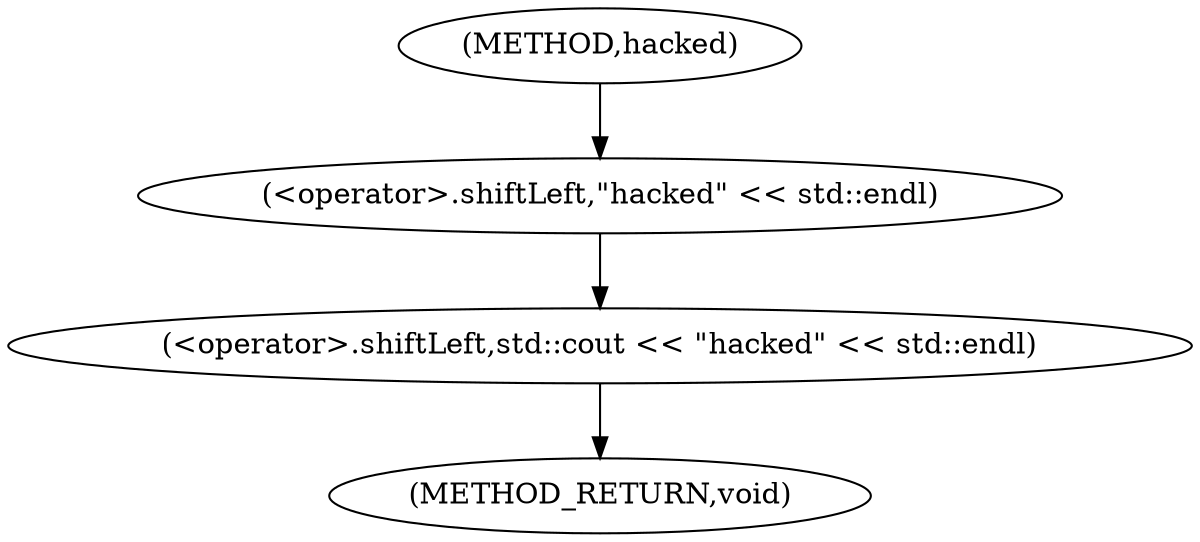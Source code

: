 digraph hacked {  
"1000107" [label = "(<operator>.shiftLeft,std::cout << \"hacked\" << std::endl)" ]
"1000109" [label = "(<operator>.shiftLeft,\"hacked\" << std::endl)" ]
"1000105" [label = "(METHOD,hacked)" ]
"1000112" [label = "(METHOD_RETURN,void)" ]
  "1000107" -> "1000112" 
  "1000109" -> "1000107" 
  "1000105" -> "1000109" 
}

